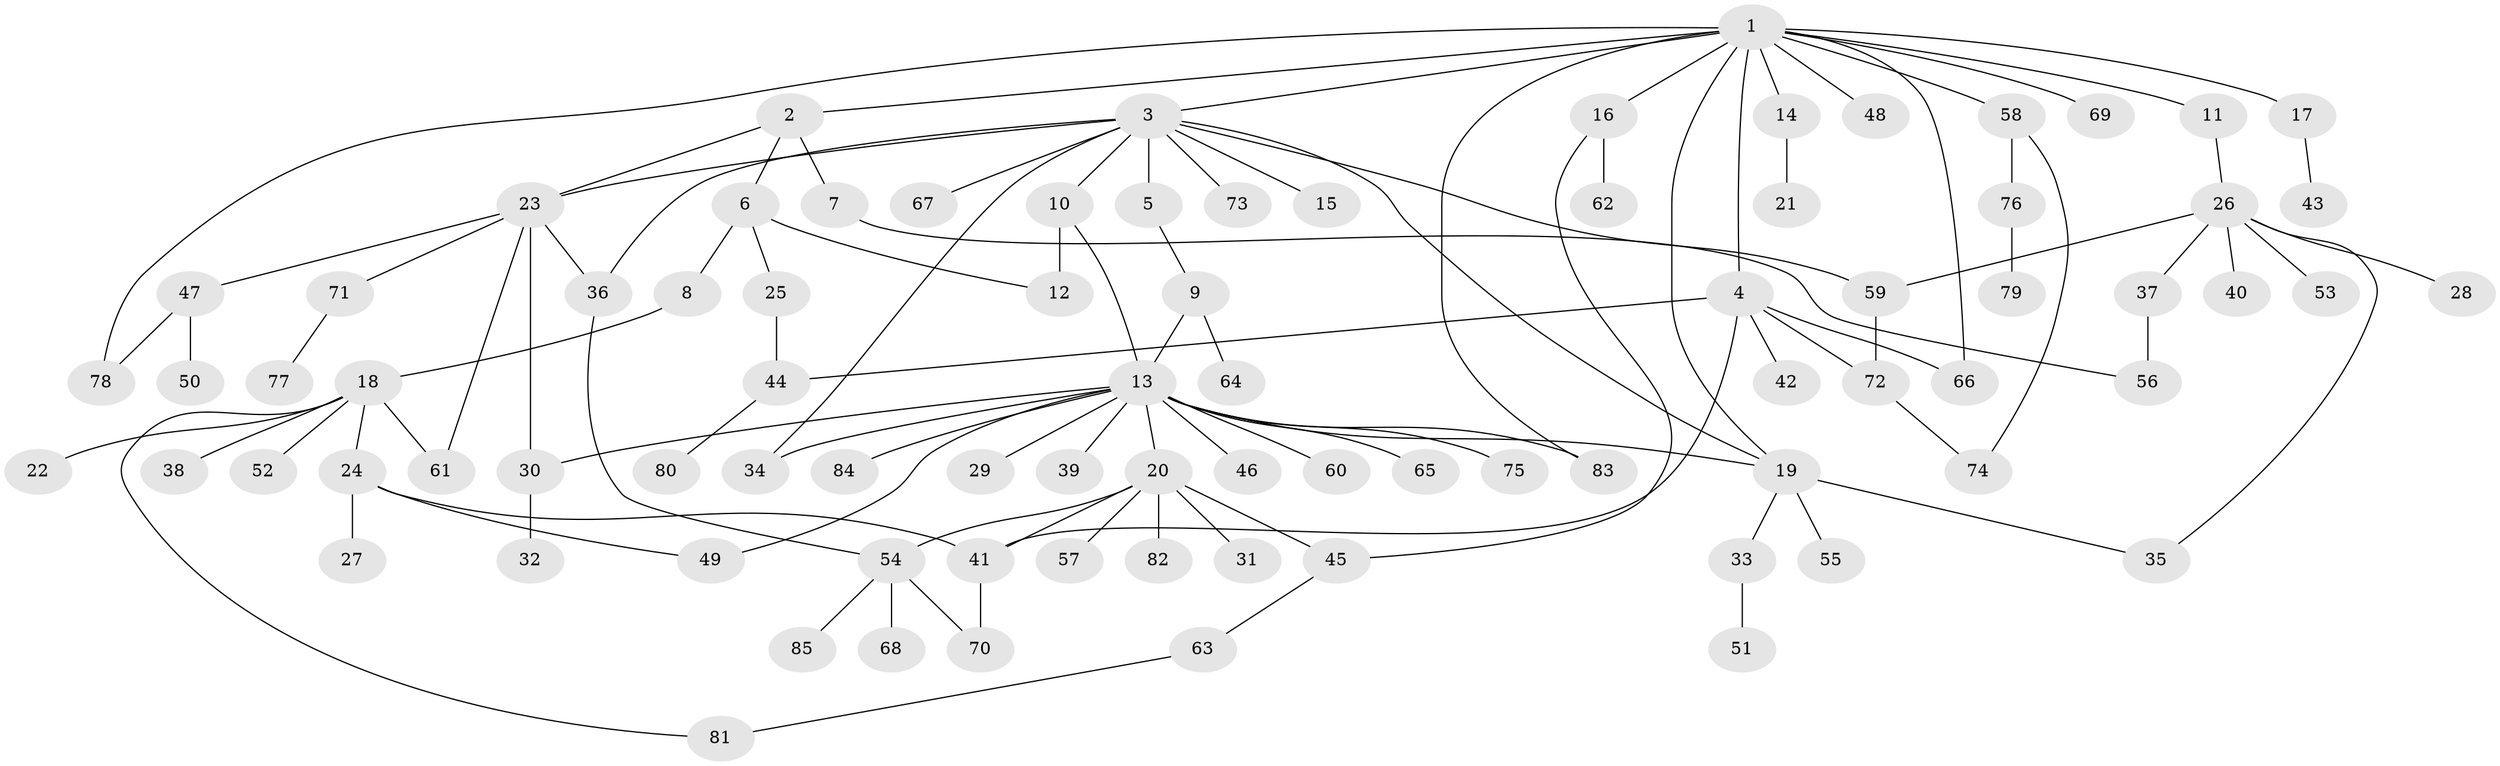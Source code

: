 // coarse degree distribution, {6: 0.08, 1: 0.76, 10: 0.04, 2: 0.08, 9: 0.04}
// Generated by graph-tools (version 1.1) at 2025/50/03/04/25 21:50:13]
// undirected, 85 vertices, 109 edges
graph export_dot {
graph [start="1"]
  node [color=gray90,style=filled];
  1;
  2;
  3;
  4;
  5;
  6;
  7;
  8;
  9;
  10;
  11;
  12;
  13;
  14;
  15;
  16;
  17;
  18;
  19;
  20;
  21;
  22;
  23;
  24;
  25;
  26;
  27;
  28;
  29;
  30;
  31;
  32;
  33;
  34;
  35;
  36;
  37;
  38;
  39;
  40;
  41;
  42;
  43;
  44;
  45;
  46;
  47;
  48;
  49;
  50;
  51;
  52;
  53;
  54;
  55;
  56;
  57;
  58;
  59;
  60;
  61;
  62;
  63;
  64;
  65;
  66;
  67;
  68;
  69;
  70;
  71;
  72;
  73;
  74;
  75;
  76;
  77;
  78;
  79;
  80;
  81;
  82;
  83;
  84;
  85;
  1 -- 2;
  1 -- 3;
  1 -- 4;
  1 -- 11;
  1 -- 14;
  1 -- 16;
  1 -- 17;
  1 -- 19;
  1 -- 48;
  1 -- 58;
  1 -- 66;
  1 -- 69;
  1 -- 78;
  1 -- 83;
  2 -- 6;
  2 -- 7;
  2 -- 23;
  3 -- 5;
  3 -- 10;
  3 -- 15;
  3 -- 19;
  3 -- 23;
  3 -- 34;
  3 -- 36;
  3 -- 59;
  3 -- 67;
  3 -- 73;
  4 -- 41;
  4 -- 42;
  4 -- 44;
  4 -- 66;
  4 -- 72;
  5 -- 9;
  6 -- 8;
  6 -- 12;
  6 -- 25;
  7 -- 56;
  8 -- 18;
  9 -- 13;
  9 -- 64;
  10 -- 12;
  10 -- 13;
  11 -- 26;
  13 -- 19;
  13 -- 20;
  13 -- 29;
  13 -- 30;
  13 -- 34;
  13 -- 39;
  13 -- 46;
  13 -- 49;
  13 -- 60;
  13 -- 65;
  13 -- 75;
  13 -- 83;
  13 -- 84;
  14 -- 21;
  16 -- 45;
  16 -- 62;
  17 -- 43;
  18 -- 22;
  18 -- 24;
  18 -- 38;
  18 -- 52;
  18 -- 61;
  18 -- 81;
  19 -- 33;
  19 -- 35;
  19 -- 55;
  20 -- 31;
  20 -- 41;
  20 -- 45;
  20 -- 54;
  20 -- 57;
  20 -- 82;
  23 -- 30;
  23 -- 36;
  23 -- 47;
  23 -- 61;
  23 -- 71;
  24 -- 27;
  24 -- 41;
  24 -- 49;
  25 -- 44;
  26 -- 28;
  26 -- 35;
  26 -- 37;
  26 -- 40;
  26 -- 53;
  26 -- 59;
  30 -- 32;
  33 -- 51;
  36 -- 54;
  37 -- 56;
  41 -- 70;
  44 -- 80;
  45 -- 63;
  47 -- 50;
  47 -- 78;
  54 -- 68;
  54 -- 70;
  54 -- 85;
  58 -- 74;
  58 -- 76;
  59 -- 72;
  63 -- 81;
  71 -- 77;
  72 -- 74;
  76 -- 79;
}
